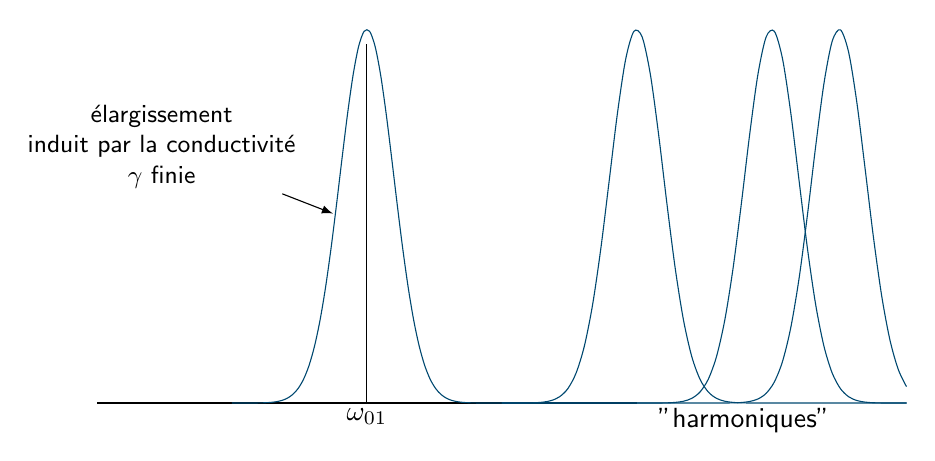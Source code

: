 \begin{tikzpicture}[
    >=latex, % option for nice arrows
    inner sep=0pt,%
    outer sep=2pt,%
    every pin edge/.style={<-},
    every pin/.style={font=\small}]
  \sf
  \definecolor{red}{RGB}{221,42,43}
  \definecolor{green}{RGB}{132,184,24}
  \definecolor{blue}{RGB}{0,72,112}
  \definecolor{orange}{RGB}{192,128,64}
  \definecolor{gray}{RGB}{107,108,110}
  \newcommand\gauss[2]{exp(-((x-#1)^2)/(2*#2^2))}
  % Gauss function, parameters mu and sigma

  \begin{axis}[every axis plot post/.append style={
        mark=none,samples=50,smooth},
      clip=false,
      axis y line=none,
      axis x line*=bottom,
      xtick=\empty,
      ytick=\empty,
      xmin=0,xmax=4,
      ymin=0,ymax=1.2
    ]
    \addplot[domain=1:3,blue] {\gauss{2}{0.2}};
    \node[pin={[align=center]150:{élargissement \\ induit par la conductivité \\ $\gamma$ finie}}] at (axis cs:1.8,0.5) {};
    \draw (axis description cs:0.5,0) node[below] {$\omega_{01}$} -- (axis description cs:0.5,0.8);
    \addplot[domain=3:6,blue] {\gauss{4}{0.2}};
    \addplot[domain=3:6,blue] {\gauss{5}{0.2}};
    \addplot[domain=3:6,blue] {\gauss{5.5}{0.2}};
    \draw (axis description cs:1.2,0) node[below] {"harmoniques"};
  \end{axis}
\end{tikzpicture}
